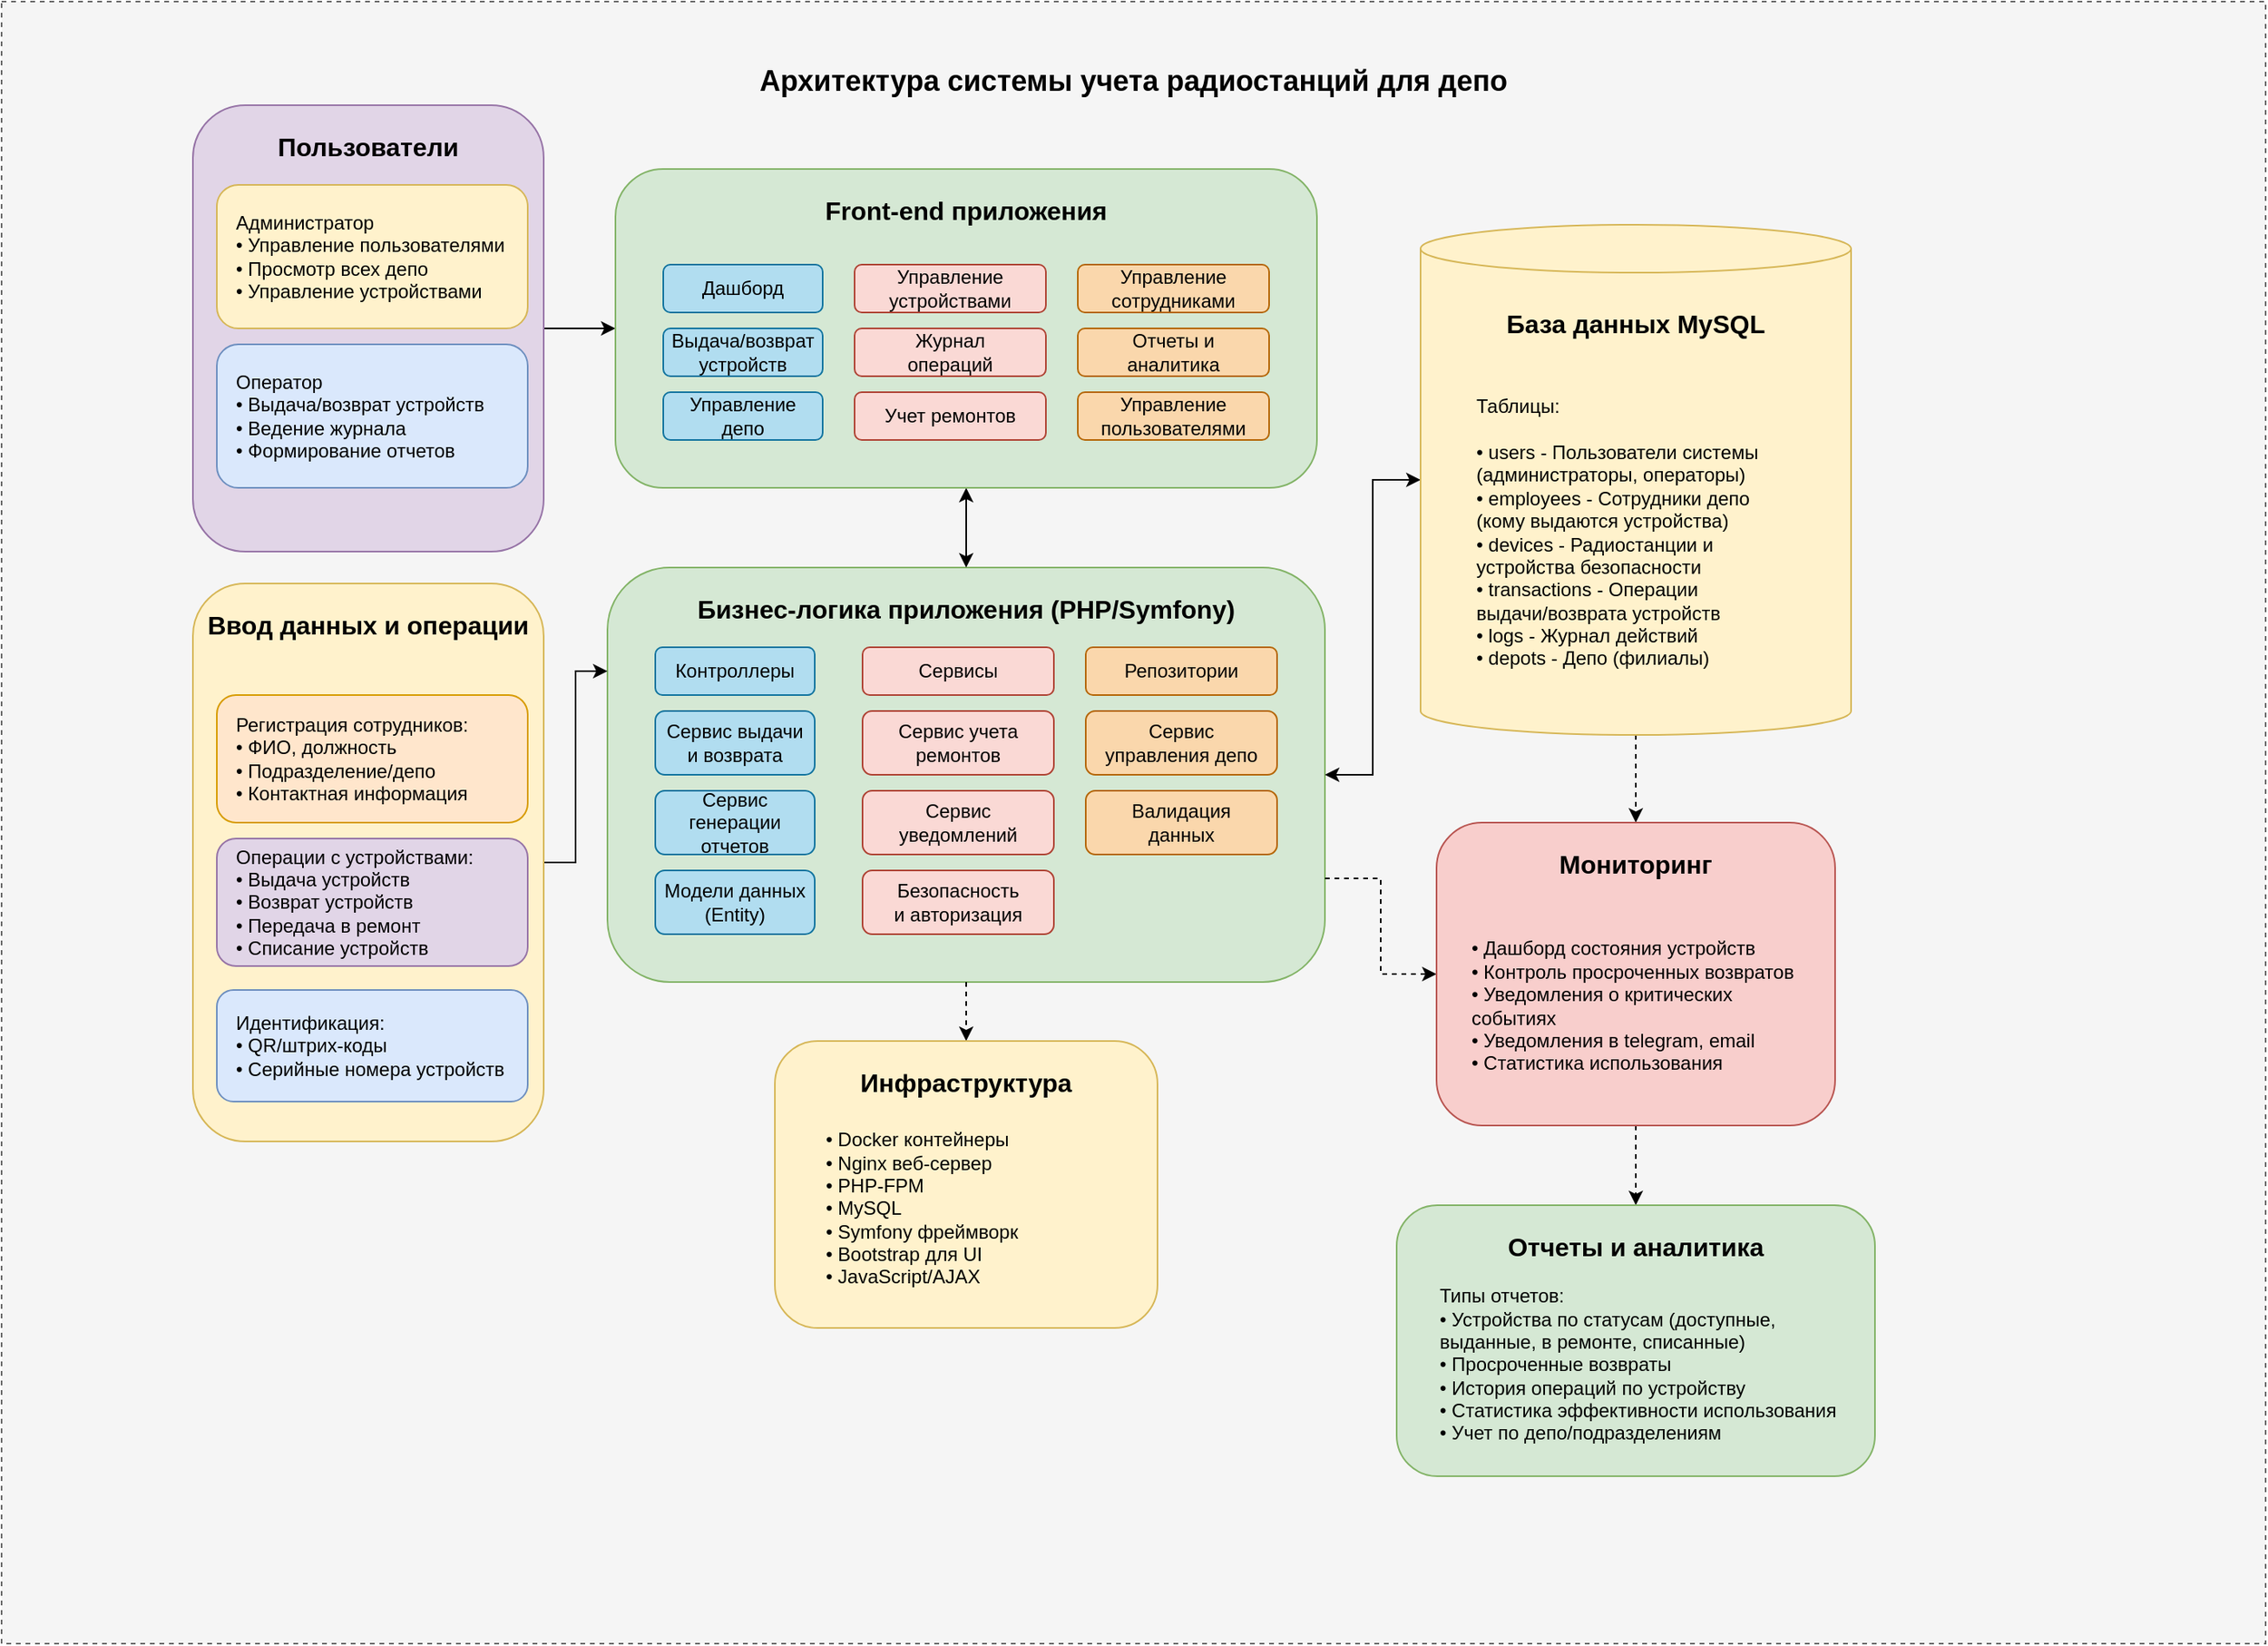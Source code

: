 <mxfile version="26.2.2">
  <diagram name="Архитектура системы" id="architecture-diagram">
    <mxGraphModel dx="2954" dy="1878" grid="1" gridSize="10" guides="1" tooltips="1" connect="1" arrows="1" fold="1" page="1" pageScale="1" pageWidth="1169" pageHeight="827" math="0" shadow="0">
      <root>
        <mxCell id="0" />
        <mxCell id="1" parent="0" />
        <mxCell id="main-container" value="Архитектура системы учета радиостанций для депо" style="rounded=0;whiteSpace=wrap;html=1;fillColor=#f5f5f5;strokeColor=#666666;fontColor=#000000;fontSize=18;fontStyle=1;verticalAlign=top;align=center;dashed=1;spacing=20;spacingTop=15;" parent="1" vertex="1">
          <mxGeometry x="-60" y="-45" width="1420" height="1030" as="geometry" />
        </mxCell>
        <mxCell id="users-icon" value="" style="shape=image;html=1;verticalAlign=top;verticalLabelPosition=bottom;labelBackgroundColor=#ffffff;imageAspect=0;aspect=fixed;image=https://cdn1.iconfinder.com/data/icons/user-pictures/100/users-128.png;fontColor=#000000;" parent="1" vertex="1">
          <mxGeometry x="140" y="130" width="32" height="32" as="geometry" />
        </mxCell>
        <mxCell id="data-icon" value="" style="shape=image;html=1;verticalAlign=top;verticalLabelPosition=bottom;labelBackgroundColor=#ffffff;imageAspect=0;aspect=fixed;image=https://cdn4.iconfinder.com/data/icons/48-bubbles/48/23.Data-128.png;fontColor=#000000;" parent="1" vertex="1">
          <mxGeometry x="140" y="350" width="32" height="32" as="geometry" />
        </mxCell>
        <mxCell id="qr-code-icon" value="" style="shape=image;html=1;verticalAlign=top;verticalLabelPosition=bottom;labelBackgroundColor=#ffffff;imageAspect=0;aspect=fixed;image=https://cdn2.iconfinder.com/data/icons/bitsies/128/QR-128.png;fontColor=#000000;" parent="1" vertex="1">
          <mxGeometry x="180" y="575" width="32" height="32" as="geometry" />
        </mxCell>
        <mxCell id="frontend-icon" value="" style="shape=image;html=1;verticalAlign=top;verticalLabelPosition=bottom;labelBackgroundColor=#ffffff;imageAspect=0;aspect=fixed;image=https://cdn1.iconfinder.com/data/icons/hawcons/32/699966-icon-1-browser-128.png;fontColor=#000000;" parent="1" vertex="1">
          <mxGeometry x="510" y="130" width="32" height="32" as="geometry" />
        </mxCell>
        <mxCell id="backend-container" value="Бизнес-логика приложения (PHP/Symfony)" style="rounded=1;whiteSpace=wrap;html=1;fillColor=#d5e8d4;strokeColor=#82b366;fontColor=#000000;fontSize=16;verticalAlign=top;align=center;fontStyle=1;spacing=8;spacingTop=4;" parent="1" vertex="1">
          <mxGeometry x="320" y="310" width="450" height="260" as="geometry" />
        </mxCell>
        <mxCell id="backend-icon" value="" style="shape=image;html=1;verticalAlign=top;verticalLabelPosition=bottom;labelBackgroundColor=#ffffff;imageAspect=0;aspect=fixed;image=https://cdn4.iconfinder.com/data/icons/logos-and-brands/512/256_Php_logo-128.png;fontColor=#000000;" parent="1" vertex="1">
          <mxGeometry x="720" y="320" width="32" height="32" as="geometry" />
        </mxCell>
        <mxCell id="controllers" value="Контроллеры" style="rounded=1;whiteSpace=wrap;html=1;fillColor=#b1ddf0;strokeColor=#10739e;fontColor=#000000;fontSize=12;" parent="1" vertex="1">
          <mxGeometry x="350" y="360" width="100" height="30" as="geometry" />
        </mxCell>
        <mxCell id="services" value="Сервисы" style="rounded=1;whiteSpace=wrap;html=1;fillColor=#fad9d5;strokeColor=#ae4132;fontColor=#000000;fontSize=12;" parent="1" vertex="1">
          <mxGeometry x="480" y="360" width="120" height="30" as="geometry" />
        </mxCell>
        <mxCell id="repositories" value="Репозитории" style="rounded=1;whiteSpace=wrap;html=1;fillColor=#fad7ac;strokeColor=#b46504;fontColor=#000000;fontSize=12;" parent="1" vertex="1">
          <mxGeometry x="620" y="360" width="120" height="30" as="geometry" />
        </mxCell>
        <mxCell id="issue-service" value="Сервис выдачи&#xa;и возврата" style="rounded=1;whiteSpace=wrap;html=1;fillColor=#b1ddf0;strokeColor=#10739e;fontColor=#000000;fontSize=12;align=center;spacing=2;" parent="1" vertex="1">
          <mxGeometry x="350" y="400" width="100" height="40" as="geometry" />
        </mxCell>
        <mxCell id="repair-service" value="Сервис учета&#xa;ремонтов" style="rounded=1;whiteSpace=wrap;html=1;fillColor=#fad9d5;strokeColor=#ae4132;fontColor=#000000;fontSize=12;align=center;spacing=2;" parent="1" vertex="1">
          <mxGeometry x="480" y="400" width="120" height="40" as="geometry" />
        </mxCell>
        <mxCell id="depot-service" value="Сервис&#xa;управления депо" style="rounded=1;whiteSpace=wrap;html=1;fillColor=#fad7ac;strokeColor=#b46504;fontColor=#000000;fontSize=12;align=center;spacing=2;" parent="1" vertex="1">
          <mxGeometry x="620" y="400" width="120" height="40" as="geometry" />
        </mxCell>
        <mxCell id="report-service" value="Сервис генерации&#xa;отчетов" style="rounded=1;whiteSpace=wrap;html=1;fillColor=#b1ddf0;strokeColor=#10739e;fontColor=#000000;fontSize=12;align=center;spacing=2;" parent="1" vertex="1">
          <mxGeometry x="350" y="450" width="100" height="40" as="geometry" />
        </mxCell>
        <mxCell id="notification-service" value="Сервис&#xa;уведомлений" style="rounded=1;whiteSpace=wrap;html=1;fillColor=#fad9d5;strokeColor=#ae4132;fontColor=#000000;fontSize=12;align=center;spacing=2;" parent="1" vertex="1">
          <mxGeometry x="480" y="450" width="120" height="40" as="geometry" />
        </mxCell>
        <mxCell id="validation-service" value="Валидация&#xa;данных" style="rounded=1;whiteSpace=wrap;html=1;fillColor=#fad7ac;strokeColor=#b46504;fontColor=#000000;fontSize=12;align=center;spacing=2;" parent="1" vertex="1">
          <mxGeometry x="620" y="450" width="120" height="40" as="geometry" />
        </mxCell>
        <mxCell id="models-container" value="Модели данных (Entity)" style="rounded=1;whiteSpace=wrap;html=1;fillColor=#b1ddf0;strokeColor=#10739e;fontColor=#000000;fontSize=12;align=center;spacing=2;" parent="1" vertex="1">
          <mxGeometry x="350" y="500" width="100" height="40" as="geometry" />
        </mxCell>
        <mxCell id="security" value="Безопасность&#xa;и авторизация" style="rounded=1;whiteSpace=wrap;html=1;fillColor=#fad9d5;strokeColor=#ae4132;fontColor=#000000;fontSize=12;align=center;spacing=2;" parent="1" vertex="1">
          <mxGeometry x="480" y="500" width="120" height="40" as="geometry" />
        </mxCell>
        <mxCell id="arrow1" value="" style="endArrow=classic;html=1;rounded=0;exitX=1;exitY=0.5;exitDx=0;exitDy=0;entryX=0;entryY=0.5;entryDx=0;entryDy=0;strokeColor=#000000;fontColor=#000000;edgeStyle=orthogonalEdgeStyle;" parent="1" source="users-container" target="frontend-container" edge="1">
          <mxGeometry width="50" height="50" relative="1" as="geometry">
            <mxPoint x="290" y="370" as="sourcePoint" />
            <mxPoint x="340" y="320" as="targetPoint" />
          </mxGeometry>
        </mxCell>
        <mxCell id="arrow2" value="" style="endArrow=classic;html=1;rounded=0;exitX=1;exitY=0.5;exitDx=0;exitDy=0;entryX=0;entryY=0.25;entryDx=0;entryDy=0;strokeColor=#000000;fontColor=#000000;edgeStyle=orthogonalEdgeStyle;" parent="1" source="data-sources-container" target="backend-container" edge="1">
          <mxGeometry width="50" height="50" relative="1" as="geometry">
            <mxPoint x="290" y="370" as="sourcePoint" />
            <mxPoint x="340" y="320" as="targetPoint" />
          </mxGeometry>
        </mxCell>
        <mxCell id="arrow3" value="" style="endArrow=classic;startArrow=classic;html=1;rounded=0;exitX=0.5;exitY=1;exitDx=0;exitDy=0;entryX=0.5;entryY=0;entryDx=0;entryDy=0;strokeColor=#000000;fontColor=#000000;edgeStyle=orthogonalEdgeStyle;" parent="1" source="frontend-container" target="backend-container" edge="1">
          <mxGeometry width="50" height="50" relative="1" as="geometry">
            <mxPoint x="290" y="370" as="sourcePoint" />
            <mxPoint x="340" y="320" as="targetPoint" />
          </mxGeometry>
        </mxCell>
        <mxCell id="arrow4" value="" style="endArrow=classic;startArrow=classic;html=1;rounded=0;exitX=1;exitY=0.5;exitDx=0;exitDy=0;entryX=0;entryY=0.5;entryDx=0;entryDy=0;entryPerimeter=0;strokeColor=#000000;fontColor=#000000;edgeStyle=orthogonalEdgeStyle;" parent="1" source="backend-container" target="database-container" edge="1">
          <mxGeometry width="50" height="50" relative="1" as="geometry">
            <mxPoint x="690" y="370" as="sourcePoint" />
            <mxPoint x="740" y="320" as="targetPoint" />
          </mxGeometry>
        </mxCell>
        <mxCell id="arrow5" value="" style="endArrow=classic;html=1;rounded=0;exitX=0.5;exitY=1;exitDx=0;exitDy=0;exitPerimeter=0;entryX=0.5;entryY=0;entryDx=0;entryDy=0;dashed=1;strokeColor=#000000;fontColor=#000000;edgeStyle=orthogonalEdgeStyle;labelBackgroundColor=none;" parent="1" source="database-container" target="monitoring-container" edge="1">
          <mxGeometry x="-0.091" width="50" height="50" relative="1" as="geometry">
            <mxPoint x="690" y="370" as="sourcePoint" />
            <mxPoint x="740" y="320" as="targetPoint" />
            <mxPoint as="offset" />
          </mxGeometry>
        </mxCell>
        <mxCell id="arrow6" value="" style="endArrow=classic;html=1;rounded=0;dashed=1;entryX=0.5;entryY=0;entryDx=0;entryDy=0;exitX=0.5;exitY=1;exitDx=0;exitDy=0;strokeColor=#000000;fontColor=#000000;edgeStyle=orthogonalEdgeStyle;labelBackgroundColor=none;" parent="1" source="monitoring-container" target="analytics-container" edge="1">
          <mxGeometry x="-0.006" width="50" height="50" relative="1" as="geometry">
            <mxPoint x="690" y="500" as="sourcePoint" />
            <mxPoint x="740" y="450" as="targetPoint" />
            <mxPoint as="offset" />
          </mxGeometry>
        </mxCell>
        <mxCell id="arrow7" value="" style="endArrow=classic;html=1;rounded=0;dashed=1;entryX=0;entryY=0.5;entryDx=0;entryDy=0;strokeColor=#000000;fontColor=#000000;exitX=1;exitY=0.75;exitDx=0;exitDy=0;edgeStyle=orthogonalEdgeStyle;" parent="1" source="backend-container" target="monitoring-container" edge="1">
          <mxGeometry width="50" height="50" relative="1" as="geometry">
            <mxPoint x="590" y="520" as="sourcePoint" />
            <mxPoint x="640" y="470" as="targetPoint" />
          </mxGeometry>
        </mxCell>
        <mxCell id="arrow8" value="" style="endArrow=classic;html=1;rounded=0;dashed=1;exitX=0.5;exitY=1;exitDx=0;exitDy=0;entryX=0.5;entryY=0;entryDx=0;entryDy=0;strokeColor=#000000;fontColor=#000000;edgeStyle=orthogonalEdgeStyle;" parent="1" source="backend-container" target="infrastructure-container" edge="1">
          <mxGeometry width="50" height="50" relative="1" as="geometry">
            <mxPoint x="590" y="520" as="sourcePoint" />
            <mxPoint x="640" y="470" as="targetPoint" />
          </mxGeometry>
        </mxCell>
        <mxCell id="onmi5D2fIa2qjAMSFDnM-1" value="" style="group" vertex="1" connectable="0" parent="1">
          <mxGeometry x="815" y="710" width="300" height="170" as="geometry" />
        </mxCell>
        <mxCell id="analytics-container" value="Отчеты и аналитика" style="rounded=1;whiteSpace=wrap;html=1;fillColor=#d5e8d4;strokeColor=#82b366;fontColor=#000000;fontSize=16;verticalAlign=top;align=center;fontStyle=1;spacing=8;spacingTop=4;movable=1;resizable=1;rotatable=1;deletable=1;editable=1;locked=0;connectable=1;" parent="onmi5D2fIa2qjAMSFDnM-1" vertex="1">
          <mxGeometry width="300" height="170" as="geometry" />
        </mxCell>
        <mxCell id="reports-icon" value="" style="shape=image;html=1;verticalAlign=top;verticalLabelPosition=bottom;labelBackgroundColor=#ffffff;imageAspect=0;aspect=fixed;image=https://cdn2.iconfinder.com/data/icons/bitsies/128/Document-128.png;fontColor=#000000;movable=1;resizable=1;rotatable=1;deletable=1;editable=1;locked=0;connectable=1;" parent="onmi5D2fIa2qjAMSFDnM-1" vertex="1">
          <mxGeometry x="248" y="10" width="32" height="32" as="geometry" />
        </mxCell>
        <mxCell id="reports-list" value="Типы отчетов:&#xa;• Устройства по статусам (доступные,&#xa;  выданные, в ремонте, списанные)&#xa;• Просроченные возвраты&#xa;• История операций по устройству&#xa;• Статистика эффективности использования&#xa;• Учет по депо/подразделениям" style="text;html=1;strokeColor=none;fillColor=none;align=left;verticalAlign=middle;whiteSpace=wrap;rounded=0;fontSize=12;spacing=4;spacingLeft=8;fontColor=#000000;movable=1;resizable=1;rotatable=1;deletable=1;editable=1;locked=0;connectable=1;" parent="onmi5D2fIa2qjAMSFDnM-1" vertex="1">
          <mxGeometry x="15" y="45" width="270" height="110" as="geometry" />
        </mxCell>
        <mxCell id="onmi5D2fIa2qjAMSFDnM-2" value="" style="group" vertex="1" connectable="0" parent="1">
          <mxGeometry x="840" y="470" width="250" height="190" as="geometry" />
        </mxCell>
        <mxCell id="monitoring-container" value="Мониторинг" style="rounded=1;whiteSpace=wrap;html=1;fillColor=#f8cecc;strokeColor=#b85450;fontColor=#000000;fontSize=16;verticalAlign=top;align=center;fontStyle=1;spacing=8;spacingTop=4;" parent="onmi5D2fIa2qjAMSFDnM-2" vertex="1">
          <mxGeometry width="250" height="190" as="geometry" />
        </mxCell>
        <mxCell id="monitoring-icon" value="" style="shape=image;html=1;verticalAlign=top;verticalLabelPosition=bottom;labelBackgroundColor=#ffffff;imageAspect=0;aspect=fixed;image=https://cdn3.iconfinder.com/data/icons/fatcow/32/chart_bar.png;fontColor=#000000;" parent="onmi5D2fIa2qjAMSFDnM-2" vertex="1">
          <mxGeometry x="198" y="14" width="32" height="32" as="geometry" />
        </mxCell>
        <mxCell id="monitoring-dashboard" value="• Дашборд состояния устройств&#xa;• Контроль просроченных возвратов&#xa;• Уведомления о критических&#xa;  событиях&#xa;• Уведомления в telegram, email&#xa;• Статистика использования" style="text;html=1;strokeColor=none;fillColor=none;align=left;verticalAlign=middle;whiteSpace=wrap;rounded=0;fontSize=12;spacing=4;spacingLeft=8;fontColor=#000000;" parent="onmi5D2fIa2qjAMSFDnM-2" vertex="1">
          <mxGeometry x="10" y="60" width="230" height="110" as="geometry" />
        </mxCell>
        <mxCell id="onmi5D2fIa2qjAMSFDnM-3" value="" style="group" vertex="1" connectable="0" parent="1">
          <mxGeometry x="830" y="95" width="270" height="320" as="geometry" />
        </mxCell>
        <mxCell id="database-container" value="База данных MySQL" style="shape=cylinder3;whiteSpace=wrap;html=1;boundedLbl=1;backgroundOutline=1;size=15;fillColor=#fff2cc;strokeColor=#d6b656;fontColor=#000000;fontSize=16;verticalAlign=top;align=center;fontStyle=1;spacing=8;spacingTop=10;" parent="onmi5D2fIa2qjAMSFDnM-3" vertex="1">
          <mxGeometry width="270" height="320" as="geometry" />
        </mxCell>
        <mxCell id="mysql-icon" value="" style="shape=image;html=1;verticalAlign=top;verticalLabelPosition=bottom;labelBackgroundColor=#ffffff;imageAspect=0;aspect=fixed;image=https://cdn4.iconfinder.com/data/icons/logos-3/181/MySQL-128.png;fontColor=#000000;" parent="onmi5D2fIa2qjAMSFDnM-3" vertex="1">
          <mxGeometry x="220" y="40" width="40" height="40" as="geometry" />
        </mxCell>
        <mxCell id="tables-list" value="Таблицы:&lt;br&gt;&lt;br&gt;• users - Пользователи системы&lt;br&gt;  (администраторы, операторы)&lt;br&gt;• employees - Сотрудники депо&lt;br&gt;  (кому выдаются устройства)&lt;br&gt;• devices - Радиостанции и&lt;br&gt;  устройства безопасности&lt;br&gt;• transactions - Операции&lt;br&gt;  выдачи/возврата устройств&lt;br&gt;• logs - Журнал действий&lt;br&gt;• depots - Депо (филиалы)" style="text;html=1;strokeColor=none;fillColor=none;align=left;verticalAlign=middle;whiteSpace=wrap;rounded=0;fontSize=12;spacing=4;spacingLeft=8;fontColor=#000000;" parent="onmi5D2fIa2qjAMSFDnM-3" vertex="1">
          <mxGeometry x="22.5" y="90" width="205" height="205" as="geometry" />
        </mxCell>
        <mxCell id="onmi5D2fIa2qjAMSFDnM-4" value="" style="group" vertex="1" connectable="0" parent="1">
          <mxGeometry x="60" y="20" width="220" height="280" as="geometry" />
        </mxCell>
        <mxCell id="users-container" value="Пользователи" style="rounded=1;whiteSpace=wrap;html=1;fillColor=#e1d5e7;strokeColor=#9673a6;fontColor=#000000;fontSize=16;verticalAlign=top;align=center;fontStyle=1;spacing=8;spacingTop=4;" parent="onmi5D2fIa2qjAMSFDnM-4" vertex="1">
          <mxGeometry width="220" height="280" as="geometry" />
        </mxCell>
        <mxCell id="admin-user" value="Администратор&#xa;• Управление пользователями&#xa;• Просмотр всех депо&#xa;• Управление устройствами" style="rounded=1;whiteSpace=wrap;html=1;fillColor=#fff2cc;strokeColor=#d6b656;fontColor=#000000;fontSize=12;align=left;spacing=4;spacingLeft=8;" parent="onmi5D2fIa2qjAMSFDnM-4" vertex="1">
          <mxGeometry x="15" y="50" width="195" height="90" as="geometry" />
        </mxCell>
        <mxCell id="operator-user" value="Оператор&#xa;• Выдача/возврат устройств&#xa;• Ведение журнала&#xa;• Формирование отчетов" style="rounded=1;whiteSpace=wrap;html=1;fillColor=#dae8fc;strokeColor=#6c8ebf;fontColor=#000000;fontSize=12;align=left;spacing=4;spacingLeft=8;" parent="onmi5D2fIa2qjAMSFDnM-4" vertex="1">
          <mxGeometry x="15" y="150" width="195" height="90" as="geometry" />
        </mxCell>
        <mxCell id="onmi5D2fIa2qjAMSFDnM-5" value="" style="group" vertex="1" connectable="0" parent="1">
          <mxGeometry x="60" y="320" width="220" height="350" as="geometry" />
        </mxCell>
        <mxCell id="data-sources-container" value="Ввод данных и операции" style="rounded=1;whiteSpace=wrap;html=1;fillColor=#fff2cc;strokeColor=#d6b656;fontColor=#000000;fontSize=16;verticalAlign=top;align=center;fontStyle=1;spacing=8;spacingTop=4;" parent="onmi5D2fIa2qjAMSFDnM-5" vertex="1">
          <mxGeometry width="220" height="350" as="geometry" />
        </mxCell>
        <mxCell id="source-users" value="Регистрация сотрудников:&#xa;• ФИО, должность&#xa;• Подразделение/депо&#xa;• Контактная информация" style="rounded=1;whiteSpace=wrap;html=1;fillColor=#ffe6cc;strokeColor=#d79b00;fontColor=#000000;fontSize=12;align=left;spacing=4;spacingLeft=8;" parent="onmi5D2fIa2qjAMSFDnM-5" vertex="1">
          <mxGeometry x="15" y="70" width="195" height="80" as="geometry" />
        </mxCell>
        <mxCell id="source-operations" value="Операции с устройствами:&#xa;• Выдача устройств&#xa;• Возврат устройств&#xa;• Передача в ремонт&#xa;• Списание устройств" style="rounded=1;whiteSpace=wrap;html=1;fillColor=#e1d5e7;strokeColor=#9673a6;fontColor=#000000;fontSize=12;align=left;spacing=4;spacingLeft=8;" parent="onmi5D2fIa2qjAMSFDnM-5" vertex="1">
          <mxGeometry x="15" y="160" width="195" height="80" as="geometry" />
        </mxCell>
        <mxCell id="source-scans" value="Идентификация:&#xa;• QR/штрих-коды&#xa;• Серийные номера устройств" style="rounded=1;whiteSpace=wrap;html=1;fillColor=#dae8fc;strokeColor=#6c8ebf;fontColor=#000000;fontSize=12;align=left;spacing=4;spacingLeft=8;" parent="onmi5D2fIa2qjAMSFDnM-5" vertex="1">
          <mxGeometry x="15" y="255" width="195" height="70" as="geometry" />
        </mxCell>
        <mxCell id="onmi5D2fIa2qjAMSFDnM-8" value="" style="group" vertex="1" connectable="0" parent="1">
          <mxGeometry x="425" y="607" width="240" height="180" as="geometry" />
        </mxCell>
        <mxCell id="infrastructure-container" value="Инфраструктура" style="rounded=1;whiteSpace=wrap;html=1;fillColor=#fff2cc;strokeColor=#d6b656;fontColor=#000000;fontSize=16;verticalAlign=top;align=center;fontStyle=1;spacing=8;spacingTop=4;" parent="onmi5D2fIa2qjAMSFDnM-8" vertex="1">
          <mxGeometry width="240" height="180" as="geometry" />
        </mxCell>
        <mxCell id="docker-icon" value="" style="shape=image;html=1;verticalAlign=top;verticalLabelPosition=bottom;labelBackgroundColor=#ffffff;imageAspect=0;aspect=fixed;image=https://cdn4.iconfinder.com/data/icons/logos-and-brands/512/97_Docker_logo_logos-128.png;fontColor=#000000;" parent="onmi5D2fIa2qjAMSFDnM-8" vertex="1">
          <mxGeometry x="198" y="10" width="32" height="32" as="geometry" />
        </mxCell>
        <mxCell id="infrastructure-details" value="• Docker контейнеры&#xa;• Nginx веб-сервер&#xa;• PHP-FPM&#xa;• MySQL&#xa;• Symfony фреймворк&#xa;• Bootstrap для UI&#xa;• JavaScript/AJAX" style="text;html=1;strokeColor=none;fillColor=none;align=left;verticalAlign=middle;whiteSpace=wrap;rounded=0;fontSize=12;spacing=4;spacingLeft=8;fontColor=#000000;" parent="onmi5D2fIa2qjAMSFDnM-8" vertex="1">
          <mxGeometry x="20" y="50" width="160" height="110" as="geometry" />
        </mxCell>
        <mxCell id="onmi5D2fIa2qjAMSFDnM-12" value="" style="group" vertex="1" connectable="0" parent="1">
          <mxGeometry x="325" y="60" width="440" height="200" as="geometry" />
        </mxCell>
        <mxCell id="frontend-container" value="Front-end приложения" style="rounded=1;whiteSpace=wrap;html=1;fillColor=#d5e8d4;strokeColor=#82b366;fontColor=#000000;fontSize=16;verticalAlign=top;align=center;fontStyle=1;spacing=8;spacingTop=4;" parent="onmi5D2fIa2qjAMSFDnM-12" vertex="1">
          <mxGeometry width="440" height="200" as="geometry" />
        </mxCell>
        <mxCell id="ui-dashboard" value="Дашборд" style="rounded=1;whiteSpace=wrap;html=1;fillColor=#b1ddf0;strokeColor=#10739e;fontColor=#000000;fontSize=12;" parent="onmi5D2fIa2qjAMSFDnM-12" vertex="1">
          <mxGeometry x="30" y="60" width="100" height="30" as="geometry" />
        </mxCell>
        <mxCell id="ui-devices" value="Управление&#xa;устройствами" style="rounded=1;whiteSpace=wrap;html=1;fillColor=#fad9d5;strokeColor=#ae4132;fontColor=#000000;fontSize=12;" parent="onmi5D2fIa2qjAMSFDnM-12" vertex="1">
          <mxGeometry x="150" y="60" width="120" height="30" as="geometry" />
        </mxCell>
        <mxCell id="ui-employees" value="Управление&#xa;сотрудниками" style="rounded=1;whiteSpace=wrap;html=1;fillColor=#fad7ac;strokeColor=#b46504;fontColor=#000000;fontSize=12;" parent="onmi5D2fIa2qjAMSFDnM-12" vertex="1">
          <mxGeometry x="290" y="60" width="120" height="30" as="geometry" />
        </mxCell>
        <mxCell id="ui-issue-return" value="Выдача/возврат&#xa;устройств" style="rounded=1;whiteSpace=wrap;html=1;fillColor=#b1ddf0;strokeColor=#10739e;fontColor=#000000;fontSize=12;" parent="onmi5D2fIa2qjAMSFDnM-12" vertex="1">
          <mxGeometry x="30" y="100" width="100" height="30" as="geometry" />
        </mxCell>
        <mxCell id="ui-journal" value="Журнал&#xa;операций" style="rounded=1;whiteSpace=wrap;html=1;fillColor=#fad9d5;strokeColor=#ae4132;fontColor=#000000;fontSize=12;" parent="onmi5D2fIa2qjAMSFDnM-12" vertex="1">
          <mxGeometry x="150" y="100" width="120" height="30" as="geometry" />
        </mxCell>
        <mxCell id="ui-reports" value="Отчеты и&#xa;аналитика" style="rounded=1;whiteSpace=wrap;html=1;fillColor=#fad7ac;strokeColor=#b46504;fontColor=#000000;fontSize=12;" parent="onmi5D2fIa2qjAMSFDnM-12" vertex="1">
          <mxGeometry x="290" y="100" width="120" height="30" as="geometry" />
        </mxCell>
        <mxCell id="ui-depots" value="Управление&#xa;депо" style="rounded=1;whiteSpace=wrap;html=1;fillColor=#b1ddf0;strokeColor=#10739e;fontColor=#000000;fontSize=12;" parent="onmi5D2fIa2qjAMSFDnM-12" vertex="1">
          <mxGeometry x="30" y="140" width="100" height="30" as="geometry" />
        </mxCell>
        <mxCell id="ui-repair" value="Учет ремонтов" style="rounded=1;whiteSpace=wrap;html=1;fillColor=#fad9d5;strokeColor=#ae4132;fontColor=#000000;fontSize=12;" parent="onmi5D2fIa2qjAMSFDnM-12" vertex="1">
          <mxGeometry x="150" y="140" width="120" height="30" as="geometry" />
        </mxCell>
        <mxCell id="ui-users" value="Управление&#xa;пользователями" style="rounded=1;whiteSpace=wrap;html=1;fillColor=#fad7ac;strokeColor=#b46504;fontColor=#000000;fontSize=12;" parent="onmi5D2fIa2qjAMSFDnM-12" vertex="1">
          <mxGeometry x="290" y="140" width="120" height="30" as="geometry" />
        </mxCell>
      </root>
    </mxGraphModel>
  </diagram>
</mxfile>
